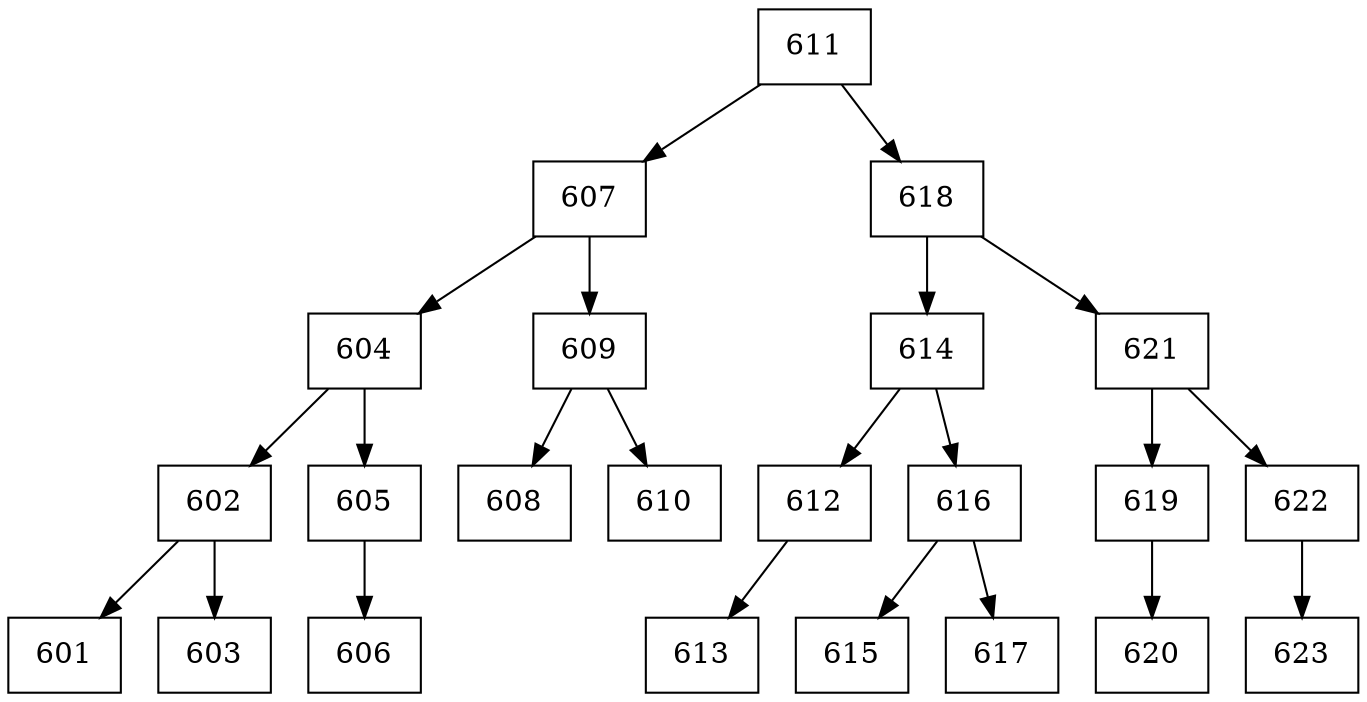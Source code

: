 digraph grafico{
rankdir=UD 
node[shape=box] 
concentrate=true 
nodo611[ shape=record, label ="611"];
nodo607[ shape=record, label ="607"];
nodo604[ shape=record, label ="604"];
nodo602[ shape=record, label ="602"];
nodo601[ shape=record, label ="601"];
nodo602->nodo601
nodo603[ shape=record, label ="603"];
nodo602->nodo603
nodo604->nodo602
nodo605[ shape=record, label ="605"];
nodo606[ shape=record, label ="606"];
nodo605->nodo606
nodo604->nodo605
nodo607->nodo604
nodo609[ shape=record, label ="609"];
nodo608[ shape=record, label ="608"];
nodo609->nodo608
nodo610[ shape=record, label ="610"];
nodo609->nodo610
nodo607->nodo609
nodo611->nodo607
nodo618[ shape=record, label ="618"];
nodo614[ shape=record, label ="614"];
nodo612[ shape=record, label ="612"];
nodo613[ shape=record, label ="613"];
nodo612->nodo613
nodo614->nodo612
nodo616[ shape=record, label ="616"];
nodo615[ shape=record, label ="615"];
nodo616->nodo615
nodo617[ shape=record, label ="617"];
nodo616->nodo617
nodo614->nodo616
nodo618->nodo614
nodo621[ shape=record, label ="621"];
nodo619[ shape=record, label ="619"];
nodo620[ shape=record, label ="620"];
nodo619->nodo620
nodo621->nodo619
nodo622[ shape=record, label ="622"];
nodo623[ shape=record, label ="623"];
nodo622->nodo623
nodo621->nodo622
nodo618->nodo621
nodo611->nodo618
}